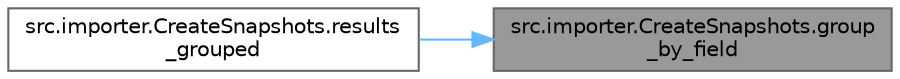 digraph "src.importer.CreateSnapshots.group_by_field"
{
 // LATEX_PDF_SIZE
  bgcolor="transparent";
  edge [fontname=Helvetica,fontsize=10,labelfontname=Helvetica,labelfontsize=10];
  node [fontname=Helvetica,fontsize=10,shape=box,height=0.2,width=0.4];
  rankdir="RL";
  Node1 [id="Node000001",label="src.importer.CreateSnapshots.group\l_by_field",height=0.2,width=0.4,color="gray40", fillcolor="grey60", style="filled", fontcolor="black",tooltip=" "];
  Node1 -> Node2 [id="edge1_Node000001_Node000002",dir="back",color="steelblue1",style="solid",tooltip=" "];
  Node2 [id="Node000002",label="src.importer.CreateSnapshots.results\l_grouped",height=0.2,width=0.4,color="grey40", fillcolor="white", style="filled",URL="$namespacesrc_1_1importer_1_1_create_snapshots.html#afa7a5b628c526ee2592ddf28e98c2172",tooltip=" "];
}
